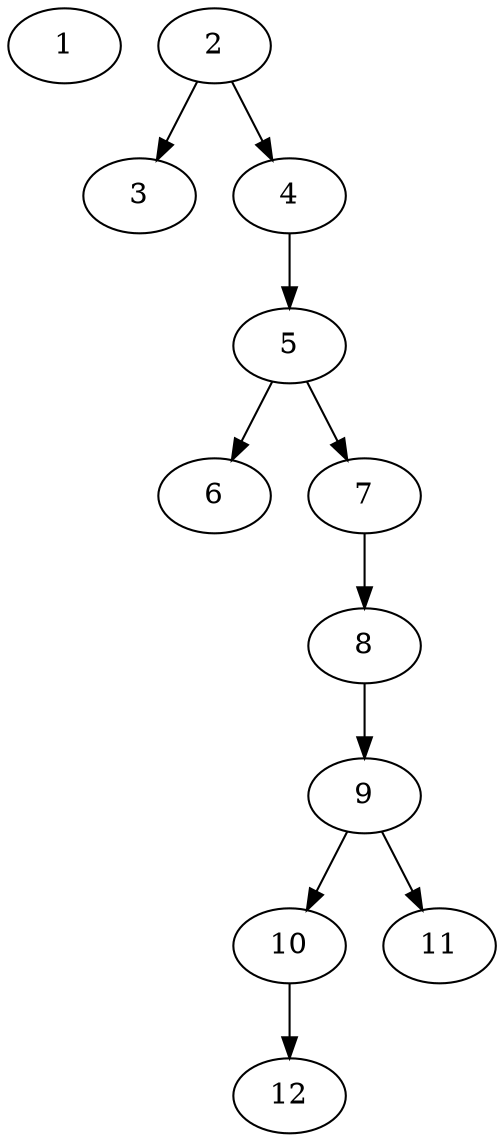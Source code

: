 // DAG (tier=1-easy, mode=data, n=12, ccr=0.318, fat=0.399, density=0.292, regular=0.664, jump=0.056, mindata=1048576, maxdata=8388608)
// DAG automatically generated by daggen at Sun Aug 24 16:33:33 2025
// /home/ermia/Project/Environments/daggen/bin/daggen --dot --ccr 0.318 --fat 0.399 --regular 0.664 --density 0.292 --jump 0.056 --mindata 1048576 --maxdata 8388608 -n 12 
digraph G {
  1 [size="223634171800136992", alpha="0.17", expect_size="111817085900068496"]
  2 [size="101597518803727808", alpha="0.07", expect_size="50798759401863904"]
  2 -> 3 [size ="128311485267968"]
  2 -> 4 [size ="128311485267968"]
  3 [size="17762256647574519808", alpha="0.10", expect_size="8881128323787259904"]
  4 [size="1454772659953765120", alpha="0.12", expect_size="727386329976882560"]
  4 -> 5 [size ="527250722127872"]
  5 [size="192328646094458191872", alpha="0.07", expect_size="96164323047229095936"]
  5 -> 6 [size ="266554470039552"]
  5 -> 7 [size ="266554470039552"]
  6 [size="94677194335579504", alpha="0.05", expect_size="47338597167789752"]
  7 [size="5984475270881476608", alpha="0.06", expect_size="2992237635440738304"]
  7 -> 8 [size ="26369832517632"]
  8 [size="14079651828897140", alpha="0.20", expect_size="7039825914448570"]
  8 -> 9 [size ="265515180228608"]
  9 [size="9790320275868608", alpha="0.00", expect_size="4895160137934304"]
  9 -> 10 [size ="236793366577152"]
  9 -> 11 [size ="236793366577152"]
  10 [size="15864825729525200", alpha="0.20", expect_size="7932412864762600"]
  10 -> 12 [size ="362975772803072"]
  11 [size="2321656597464910", alpha="0.10", expect_size="1160828298732455"]
  12 [size="27894509449762176", alpha="0.13", expect_size="13947254724881088"]
}